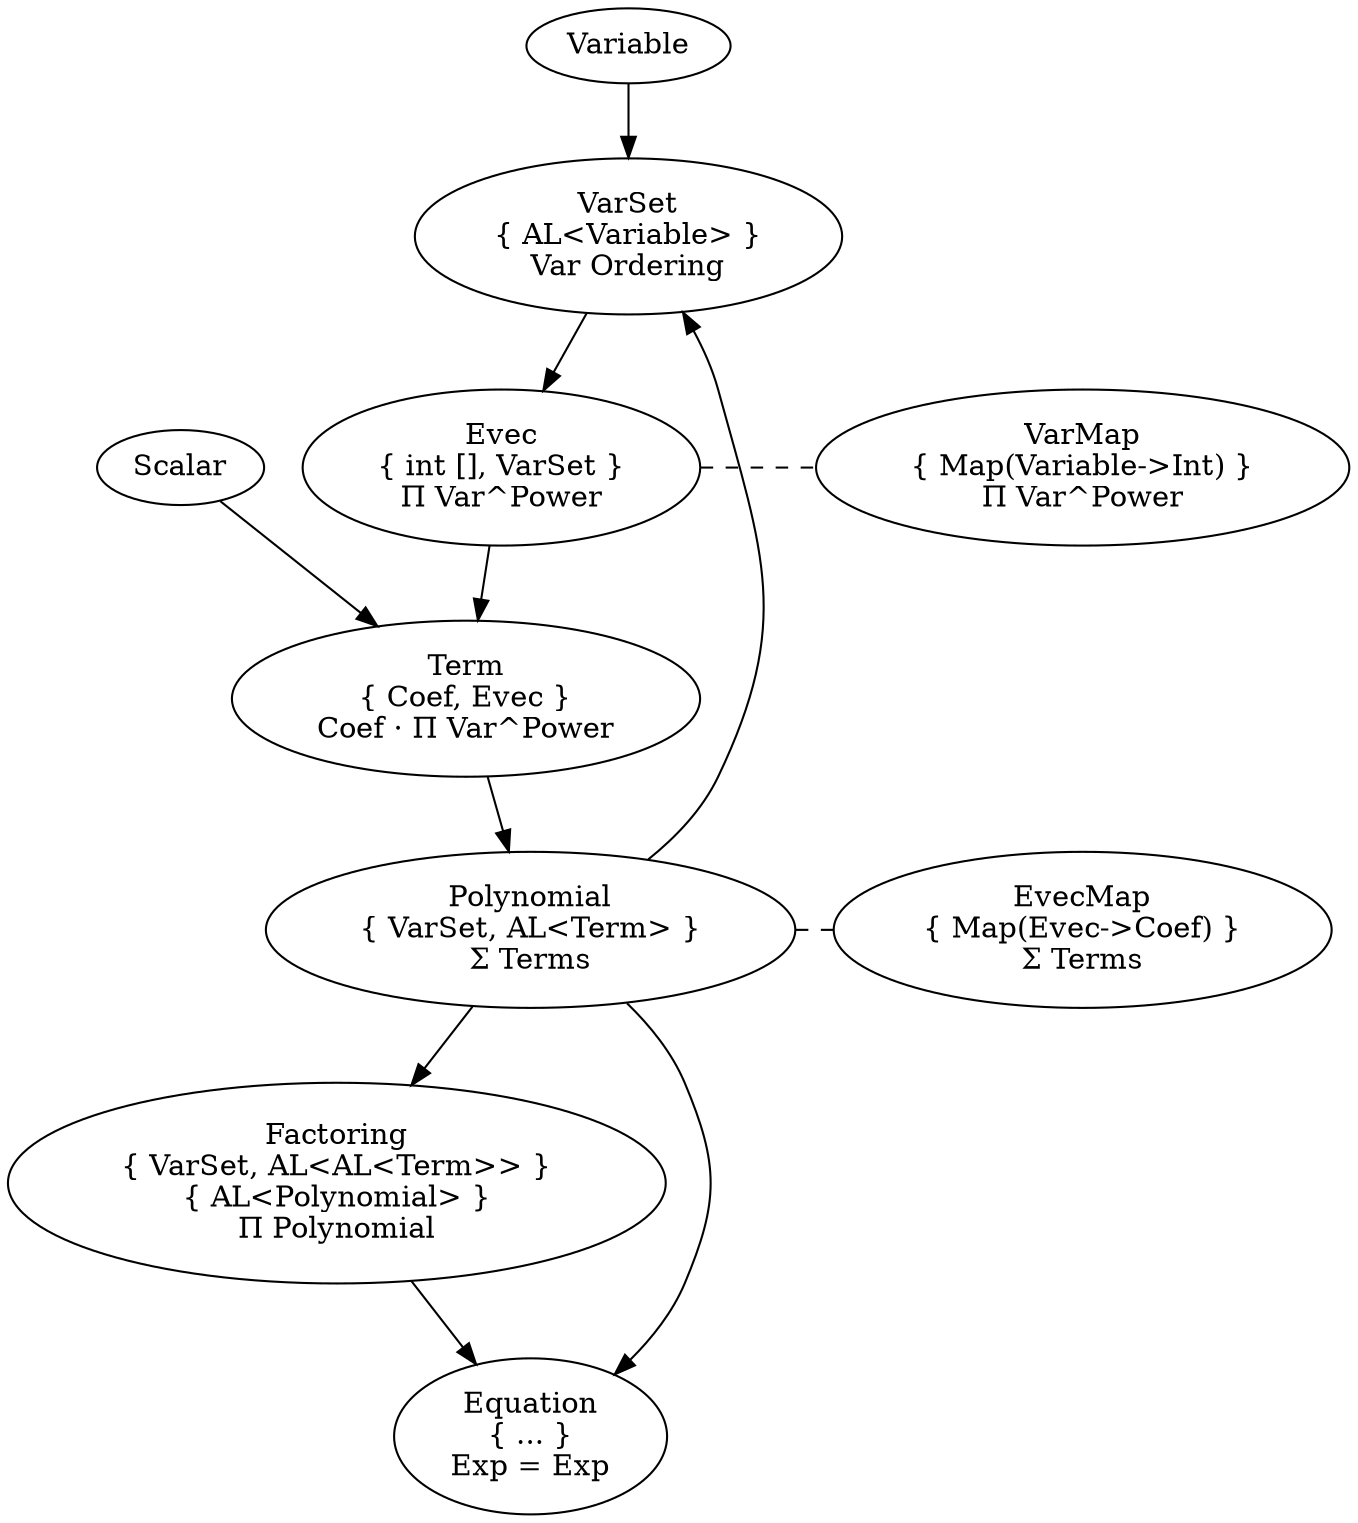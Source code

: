 digraph foo
{
	"Scalar" -> "Term" [ weight=1 ]
	"Variable" -> "VarSet" -> "Evec"
	"VarSet" -> "Polynomial" [ dir=back ]
	{ rank=same "Evec" -> "VarMap" [dir=none style=dashed] } 
	"Evec" -> "Term" [ weight=1 ]
	{ rank=same "Polynomial" -> "EvecMap" [dir=none style=dashed] } 
	"Term" -> "Polynomial" [ weight=1 ]
	"Polynomial" -> "Factoring"
	"Polynomial" -> "Equation"
	"Factoring" -> "Equation"
	"Equation"
	
	"VarMap" -> "EvecMap" [ style=invis weight=1 ]

	"VarSet" [ label="VarSet\n{ AL<Variable> }\nVar Ordering" ]
	"Evec" [ label="Evec\n{ int [], VarSet }\nΠ Var^Power" ]
	"Polynomial" [ label="Polynomial\n{ VarSet, AL<Term> }\nΣ Terms" ]
	"Term" [ label="Term\n{ Coef, Evec }\nCoef · Π Var^Power" ]
	"EvecMap" [ label= "EvecMap\n{ Map(Evec->Coef) }\nΣ Terms" ]
	"VarMap" [ label="VarMap\n{ Map(Variable->Int) }\nΠ Var^Power" ]
	"Factoring" [ label="Factoring\n{ VarSet, AL<AL<Term>> }\n{ AL<Polynomial> }\nΠ Polynomial" ]
	"Equation" [ label="Equation\n{ ... }\nExp = Exp" ]
}
